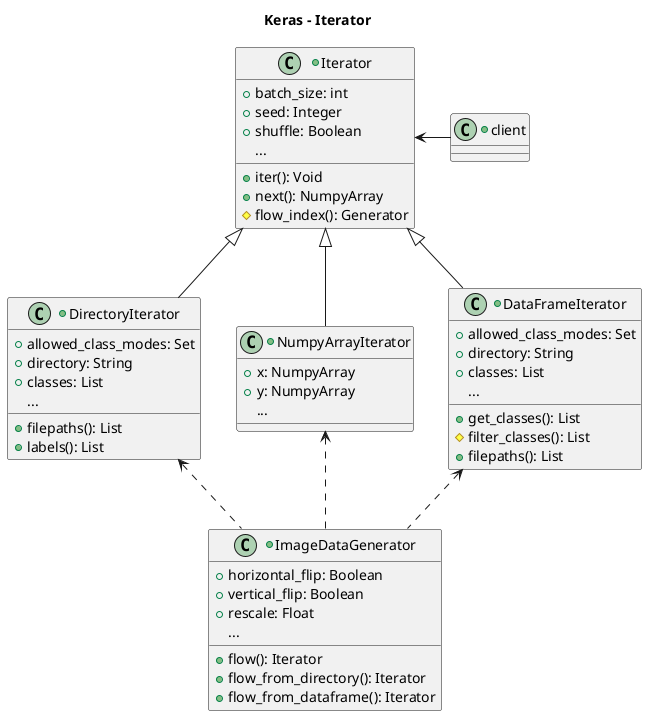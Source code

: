 @startuml

title Keras - Iterator

+class Iterator  {
    +batch_size: int
    +seed: Integer
    +shuffle: Boolean
    ...
    +iter(): Void
    +next(): NumpyArray
    #flow_index(): Generator
    
}

+class DirectoryIterator extends Iterator {
    +allowed_class_modes: Set
    +directory: String
    +classes: List
    ...
    +filepaths(): List
    +labels(): List
}

+class NumpyArrayIterator extends Iterator {
    +x: NumpyArray
    +y: NumpyArray
    ...
}
  

+class DataFrameIterator extends Iterator {
    +allowed_class_modes: Set
    +directory: String
    +classes: List
    ...
    +get_classes(): List
    #filter_classes(): List
    +filepaths(): List
}

+class ImageDataGenerator {
    +horizontal_flip: Boolean
    +vertical_flip: Boolean
    +rescale: Float
    ...
    +flow(): Iterator
    +flow_from_directory(): Iterator
    +flow_from_dataframe(): Iterator
}

+class client{

}

ImageDataGenerator -up[dashed]-> DataFrameIterator
ImageDataGenerator -up[dashed]-> NumpyArrayIterator
ImageDataGenerator -up[dashed]-> DirectoryIterator

client -left-> Iterator
@enduml